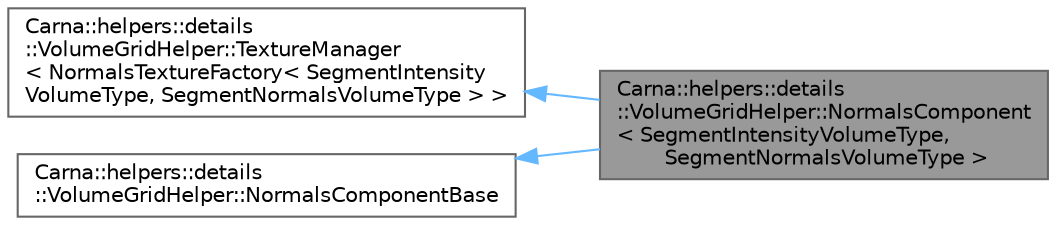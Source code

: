 digraph "Carna::helpers::details::VolumeGridHelper::NormalsComponent&lt; SegmentIntensityVolumeType, SegmentNormalsVolumeType &gt;"
{
 // LATEX_PDF_SIZE
  bgcolor="transparent";
  edge [fontname=Helvetica,fontsize=10,labelfontname=Helvetica,labelfontsize=10];
  node [fontname=Helvetica,fontsize=10,shape=box,height=0.2,width=0.4];
  rankdir="LR";
  Node1 [id="Node000001",label="Carna::helpers::details\l::VolumeGridHelper::NormalsComponent\l\< SegmentIntensityVolumeType,\l SegmentNormalsVolumeType \>",height=0.2,width=0.4,color="gray40", fillcolor="grey60", style="filled", fontcolor="black",tooltip="Defines the helpers::VolumeGridHelper component that computes and maintains normal maps."];
  Node2 -> Node1 [id="edge1_Node000001_Node000002",dir="back",color="steelblue1",style="solid",tooltip=" "];
  Node2 [id="Node000002",label="Carna::helpers::details\l::VolumeGridHelper::TextureManager\l\< NormalsTextureFactory\< SegmentIntensity\lVolumeType, SegmentNormalsVolumeType \> \>",height=0.2,width=0.4,color="gray40", fillcolor="white", style="filled",URL="$classCarna_1_1helpers_1_1details_1_1VolumeGridHelper_1_1TextureManager.html",tooltip=" "];
  Node3 -> Node1 [id="edge2_Node000001_Node000003",dir="back",color="steelblue1",style="solid",tooltip=" "];
  Node3 [id="Node000003",label="Carna::helpers::details\l::VolumeGridHelper::NormalsComponentBase",height=0.2,width=0.4,color="gray40", fillcolor="white", style="filled",URL="$classCarna_1_1helpers_1_1details_1_1VolumeGridHelper_1_1NormalsComponentBase.html",tooltip="Defines the NormalsComponent base class that is independent of type arguments."];
}
